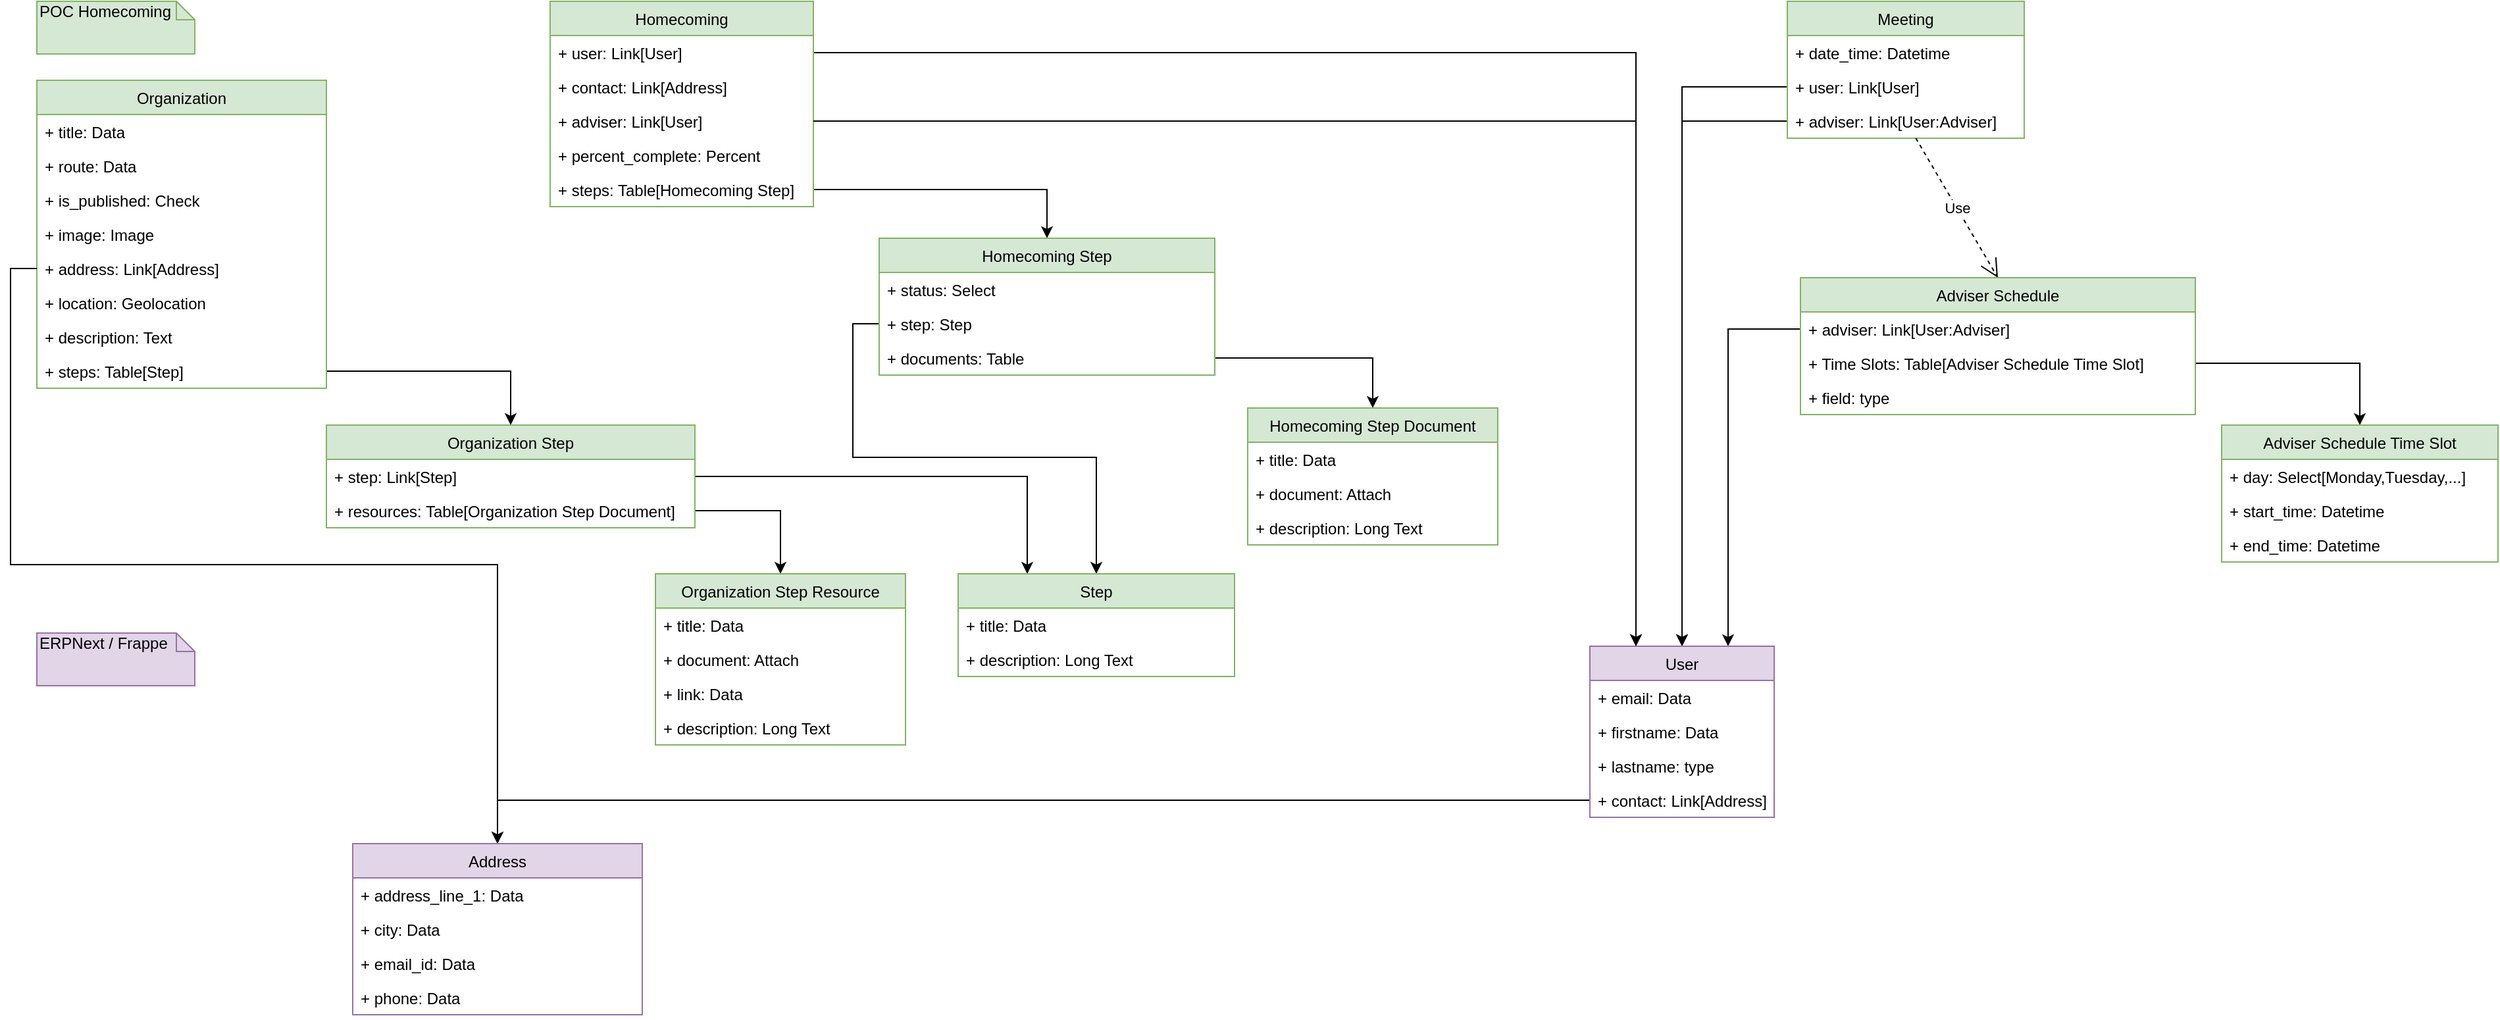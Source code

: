<mxfile version="12.9.14"><diagram id="CUa-wceZVMu4AO8y3Hg5" name="Page-1"><mxGraphModel dx="1182" dy="514" grid="1" gridSize="10" guides="1" tooltips="1" connect="1" arrows="1" fold="1" page="1" pageScale="1" pageWidth="1169" pageHeight="827" math="0" shadow="0"><root><mxCell id="0"/><mxCell id="1" parent="0"/><mxCell id="TeUuFCn307Gs_QQ1nQsQ-22" value="ERPNext / Frappe" style="shape=note;whiteSpace=wrap;html=1;size=14;verticalAlign=top;align=left;spacingTop=-6;fillColor=#e1d5e7;strokeColor=#9673a6;" parent="1" vertex="1"><mxGeometry x="40" y="520" width="120" height="40" as="geometry"/></mxCell><mxCell id="TeUuFCn307Gs_QQ1nQsQ-23" value="POC Homecoming" style="shape=note;whiteSpace=wrap;html=1;size=14;verticalAlign=top;align=left;spacingTop=-6;fillColor=#d5e8d4;strokeColor=#82b366;" parent="1" vertex="1"><mxGeometry x="40" y="40" width="120" height="40" as="geometry"/></mxCell><mxCell id="15" style="edgeStyle=orthogonalEdgeStyle;rounded=0;orthogonalLoop=1;jettySize=auto;html=1;entryX=0.5;entryY=0;entryDx=0;entryDy=0;" parent="1" source="TeUuFCn307Gs_QQ1nQsQ-11" target="TeUuFCn307Gs_QQ1nQsQ-5" edge="1"><mxGeometry relative="1" as="geometry"/></mxCell><mxCell id="17" style="edgeStyle=orthogonalEdgeStyle;rounded=0;orthogonalLoop=1;jettySize=auto;html=1;" parent="1" source="16" target="55" edge="1"><mxGeometry relative="1" as="geometry"/></mxCell><mxCell id="18" style="edgeStyle=orthogonalEdgeStyle;rounded=0;orthogonalLoop=1;jettySize=auto;html=1;exitX=1;exitY=0.5;exitDx=0;exitDy=0;entryX=0.5;entryY=0;entryDx=0;entryDy=0;" parent="1" source="8" target="10" edge="1"><mxGeometry relative="1" as="geometry"/></mxCell><mxCell id="20" style="edgeStyle=orthogonalEdgeStyle;rounded=0;orthogonalLoop=1;jettySize=auto;html=1;exitX=0;exitY=0.5;exitDx=0;exitDy=0;entryX=0.5;entryY=0;entryDx=0;entryDy=0;" parent="1" source="5" target="TeUuFCn307Gs_QQ1nQsQ-13" edge="1"><mxGeometry relative="1" as="geometry"/></mxCell><mxCell id="21" style="edgeStyle=orthogonalEdgeStyle;rounded=0;orthogonalLoop=1;jettySize=auto;html=1;exitX=0;exitY=0.5;exitDx=0;exitDy=0;entryX=0.5;entryY=0;entryDx=0;entryDy=0;" parent="1" source="4" target="TeUuFCn307Gs_QQ1nQsQ-13" edge="1"><mxGeometry relative="1" as="geometry"/></mxCell><mxCell id="22" style="edgeStyle=orthogonalEdgeStyle;rounded=0;orthogonalLoop=1;jettySize=auto;html=1;exitX=0;exitY=0.5;exitDx=0;exitDy=0;entryX=0.75;entryY=0;entryDx=0;entryDy=0;" parent="1" source="7" target="TeUuFCn307Gs_QQ1nQsQ-13" edge="1"><mxGeometry relative="1" as="geometry"/></mxCell><mxCell id="23" style="edgeStyle=orthogonalEdgeStyle;rounded=0;orthogonalLoop=1;jettySize=auto;html=1;exitX=1;exitY=0.5;exitDx=0;exitDy=0;entryX=0.25;entryY=0;entryDx=0;entryDy=0;" parent="1" source="TeUuFCn307Gs_QQ1nQsQ-10" target="TeUuFCn307Gs_QQ1nQsQ-13" edge="1"><mxGeometry relative="1" as="geometry"/></mxCell><mxCell id="26" style="edgeStyle=orthogonalEdgeStyle;rounded=0;orthogonalLoop=1;jettySize=auto;html=1;exitX=0;exitY=0.5;exitDx=0;exitDy=0;" parent="1" source="25" target="TeUuFCn307Gs_QQ1nQsQ-17" edge="1"><mxGeometry relative="1" as="geometry"/></mxCell><mxCell id="TeUuFCn307Gs_QQ1nQsQ-9" value="Homecoming" style="swimlane;fontStyle=0;childLayout=stackLayout;horizontal=1;startSize=26;fillColor=#d5e8d4;horizontalStack=0;resizeParent=1;resizeParentMax=0;resizeLast=0;collapsible=1;marginBottom=0;strokeColor=#82b366;" parent="1" vertex="1"><mxGeometry x="430" y="40" width="200" height="156" as="geometry"/></mxCell><mxCell id="TeUuFCn307Gs_QQ1nQsQ-10" value="+ user: Link[User]" style="text;strokeColor=none;fillColor=none;align=left;verticalAlign=top;spacingLeft=4;spacingRight=4;overflow=hidden;rotatable=0;points=[[0,0.5],[1,0.5]];portConstraint=eastwest;" parent="TeUuFCn307Gs_QQ1nQsQ-9" vertex="1"><mxGeometry y="26" width="200" height="26" as="geometry"/></mxCell><mxCell id="53" value="+ contact: Link[Address]" style="text;strokeColor=none;fillColor=none;align=left;verticalAlign=top;spacingLeft=4;spacingRight=4;overflow=hidden;rotatable=0;points=[[0,0.5],[1,0.5]];portConstraint=eastwest;" parent="TeUuFCn307Gs_QQ1nQsQ-9" vertex="1"><mxGeometry y="52" width="200" height="26" as="geometry"/></mxCell><mxCell id="TeUuFCn307Gs_QQ1nQsQ-12" value="+ adviser: Link[User]" style="text;strokeColor=none;fillColor=none;align=left;verticalAlign=top;spacingLeft=4;spacingRight=4;overflow=hidden;rotatable=0;points=[[0,0.5],[1,0.5]];portConstraint=eastwest;" parent="TeUuFCn307Gs_QQ1nQsQ-9" vertex="1"><mxGeometry y="78" width="200" height="26" as="geometry"/></mxCell><mxCell id="54" value="+ percent_complete: Percent" style="text;strokeColor=none;fillColor=none;align=left;verticalAlign=top;spacingLeft=4;spacingRight=4;overflow=hidden;rotatable=0;points=[[0,0.5],[1,0.5]];portConstraint=eastwest;" parent="TeUuFCn307Gs_QQ1nQsQ-9" vertex="1"><mxGeometry y="104" width="200" height="26" as="geometry"/></mxCell><mxCell id="TeUuFCn307Gs_QQ1nQsQ-11" value="+ steps: Table[Homecoming Step]" style="text;strokeColor=none;fillColor=none;align=left;verticalAlign=top;spacingLeft=4;spacingRight=4;overflow=hidden;rotatable=0;points=[[0,0.5],[1,0.5]];portConstraint=eastwest;" parent="TeUuFCn307Gs_QQ1nQsQ-9" vertex="1"><mxGeometry y="130" width="200" height="26" as="geometry"/></mxCell><mxCell id="2" value="Meeting" style="swimlane;fontStyle=0;childLayout=stackLayout;horizontal=1;startSize=26;fillColor=#d5e8d4;horizontalStack=0;resizeParent=1;resizeParentMax=0;resizeLast=0;collapsible=1;marginBottom=0;strokeColor=#82b366;" parent="1" vertex="1"><mxGeometry x="1370" y="40" width="180" height="104" as="geometry"/></mxCell><mxCell id="3" value="+ date_time: Datetime" style="text;strokeColor=none;fillColor=none;align=left;verticalAlign=top;spacingLeft=4;spacingRight=4;overflow=hidden;rotatable=0;points=[[0,0.5],[1,0.5]];portConstraint=eastwest;" parent="2" vertex="1"><mxGeometry y="26" width="180" height="26" as="geometry"/></mxCell><mxCell id="5" value="+ user: Link[User]" style="text;strokeColor=none;fillColor=none;align=left;verticalAlign=top;spacingLeft=4;spacingRight=4;overflow=hidden;rotatable=0;points=[[0,0.5],[1,0.5]];portConstraint=eastwest;" parent="2" vertex="1"><mxGeometry y="52" width="180" height="26" as="geometry"/></mxCell><mxCell id="4" value="+ adviser: Link[User:Adviser]" style="text;strokeColor=none;fillColor=none;align=left;verticalAlign=top;spacingLeft=4;spacingRight=4;overflow=hidden;rotatable=0;points=[[0,0.5],[1,0.5]];portConstraint=eastwest;" parent="2" vertex="1"><mxGeometry y="78" width="180" height="26" as="geometry"/></mxCell><mxCell id="TeUuFCn307Gs_QQ1nQsQ-1" value="Organization" style="swimlane;fontStyle=0;childLayout=stackLayout;horizontal=1;startSize=26;fillColor=#d5e8d4;horizontalStack=0;resizeParent=1;resizeParentMax=0;resizeLast=0;collapsible=1;marginBottom=0;strokeColor=#82b366;" parent="1" vertex="1"><mxGeometry x="40" y="100" width="220" height="234" as="geometry"/></mxCell><mxCell id="TeUuFCn307Gs_QQ1nQsQ-2" value="+ title: Data" style="text;strokeColor=none;fillColor=none;align=left;verticalAlign=top;spacingLeft=4;spacingRight=4;overflow=hidden;rotatable=0;points=[[0,0.5],[1,0.5]];portConstraint=eastwest;" parent="TeUuFCn307Gs_QQ1nQsQ-1" vertex="1"><mxGeometry y="26" width="220" height="26" as="geometry"/></mxCell><mxCell id="70" value="+ route: Data" style="text;strokeColor=none;fillColor=none;align=left;verticalAlign=top;spacingLeft=4;spacingRight=4;overflow=hidden;rotatable=0;points=[[0,0.5],[1,0.5]];portConstraint=eastwest;" parent="TeUuFCn307Gs_QQ1nQsQ-1" vertex="1"><mxGeometry y="52" width="220" height="26" as="geometry"/></mxCell><mxCell id="TeUuFCn307Gs_QQ1nQsQ-25" value="+ is_published: Check" style="text;strokeColor=none;fillColor=none;align=left;verticalAlign=top;spacingLeft=4;spacingRight=4;overflow=hidden;rotatable=0;points=[[0,0.5],[1,0.5]];portConstraint=eastwest;" parent="TeUuFCn307Gs_QQ1nQsQ-1" vertex="1"><mxGeometry y="78" width="220" height="26" as="geometry"/></mxCell><mxCell id="TeUuFCn307Gs_QQ1nQsQ-4" value="+ image: Image" style="text;strokeColor=none;fillColor=none;align=left;verticalAlign=top;spacingLeft=4;spacingRight=4;overflow=hidden;rotatable=0;points=[[0,0.5],[1,0.5]];portConstraint=eastwest;" parent="TeUuFCn307Gs_QQ1nQsQ-1" vertex="1"><mxGeometry y="104" width="220" height="26" as="geometry"/></mxCell><mxCell id="24" value="+ address: Link[Address]" style="text;strokeColor=none;fillColor=none;align=left;verticalAlign=top;spacingLeft=4;spacingRight=4;overflow=hidden;rotatable=0;points=[[0,0.5],[1,0.5]];portConstraint=eastwest;" parent="TeUuFCn307Gs_QQ1nQsQ-1" vertex="1"><mxGeometry y="130" width="220" height="26" as="geometry"/></mxCell><mxCell id="TeUuFCn307Gs_QQ1nQsQ-3" value="+ location: Geolocation" style="text;strokeColor=none;fillColor=none;align=left;verticalAlign=top;spacingLeft=4;spacingRight=4;overflow=hidden;rotatable=0;points=[[0,0.5],[1,0.5]];portConstraint=eastwest;" parent="TeUuFCn307Gs_QQ1nQsQ-1" vertex="1"><mxGeometry y="156" width="220" height="26" as="geometry"/></mxCell><mxCell id="TeUuFCn307Gs_QQ1nQsQ-24" value="+ description: Text" style="text;strokeColor=none;fillColor=none;align=left;verticalAlign=top;spacingLeft=4;spacingRight=4;overflow=hidden;rotatable=0;points=[[0,0.5],[1,0.5]];portConstraint=eastwest;" parent="TeUuFCn307Gs_QQ1nQsQ-1" vertex="1"><mxGeometry y="182" width="220" height="26" as="geometry"/></mxCell><mxCell id="16" value="+ steps: Table[Step]" style="text;strokeColor=none;fillColor=none;align=left;verticalAlign=top;spacingLeft=4;spacingRight=4;overflow=hidden;rotatable=0;points=[[0,0.5],[1,0.5]];portConstraint=eastwest;" parent="TeUuFCn307Gs_QQ1nQsQ-1" vertex="1"><mxGeometry y="208" width="220" height="26" as="geometry"/></mxCell><mxCell id="27" style="edgeStyle=orthogonalEdgeStyle;rounded=0;orthogonalLoop=1;jettySize=auto;html=1;exitX=0;exitY=0.5;exitDx=0;exitDy=0;" parent="1" source="24" target="TeUuFCn307Gs_QQ1nQsQ-17" edge="1"><mxGeometry relative="1" as="geometry"/></mxCell><mxCell id="TeUuFCn307Gs_QQ1nQsQ-13" value="User" style="swimlane;fontStyle=0;childLayout=stackLayout;horizontal=1;startSize=26;fillColor=#e1d5e7;horizontalStack=0;resizeParent=1;resizeParentMax=0;resizeLast=0;collapsible=1;marginBottom=0;strokeColor=#9673a6;" parent="1" vertex="1"><mxGeometry x="1220" y="530" width="140" height="130" as="geometry"/></mxCell><mxCell id="TeUuFCn307Gs_QQ1nQsQ-14" value="+ email: Data" style="text;strokeColor=none;fillColor=none;align=left;verticalAlign=top;spacingLeft=4;spacingRight=4;overflow=hidden;rotatable=0;points=[[0,0.5],[1,0.5]];portConstraint=eastwest;" parent="TeUuFCn307Gs_QQ1nQsQ-13" vertex="1"><mxGeometry y="26" width="140" height="26" as="geometry"/></mxCell><mxCell id="TeUuFCn307Gs_QQ1nQsQ-15" value="+ firstname: Data" style="text;strokeColor=none;fillColor=none;align=left;verticalAlign=top;spacingLeft=4;spacingRight=4;overflow=hidden;rotatable=0;points=[[0,0.5],[1,0.5]];portConstraint=eastwest;" parent="TeUuFCn307Gs_QQ1nQsQ-13" vertex="1"><mxGeometry y="52" width="140" height="26" as="geometry"/></mxCell><mxCell id="TeUuFCn307Gs_QQ1nQsQ-16" value="+ lastname: type" style="text;strokeColor=none;fillColor=none;align=left;verticalAlign=top;spacingLeft=4;spacingRight=4;overflow=hidden;rotatable=0;points=[[0,0.5],[1,0.5]];portConstraint=eastwest;" parent="TeUuFCn307Gs_QQ1nQsQ-13" vertex="1"><mxGeometry y="78" width="140" height="26" as="geometry"/></mxCell><mxCell id="25" value="+ contact: Link[Address]" style="text;strokeColor=none;fillColor=none;align=left;verticalAlign=top;spacingLeft=4;spacingRight=4;overflow=hidden;rotatable=0;points=[[0,0.5],[1,0.5]];portConstraint=eastwest;" parent="TeUuFCn307Gs_QQ1nQsQ-13" vertex="1"><mxGeometry y="104" width="140" height="26" as="geometry"/></mxCell><mxCell id="48" style="edgeStyle=orthogonalEdgeStyle;rounded=0;orthogonalLoop=1;jettySize=auto;html=1;entryX=0.5;entryY=0;entryDx=0;entryDy=0;exitX=1;exitY=0.5;exitDx=0;exitDy=0;" parent="1" source="57" target="28" edge="1"><mxGeometry relative="1" as="geometry"/></mxCell><mxCell id="52" style="edgeStyle=orthogonalEdgeStyle;rounded=0;orthogonalLoop=1;jettySize=auto;html=1;exitX=0;exitY=0.5;exitDx=0;exitDy=0;" parent="1" source="TeUuFCn307Gs_QQ1nQsQ-6" target="49" edge="1"><mxGeometry relative="1" as="geometry"/></mxCell><mxCell id="59" style="edgeStyle=orthogonalEdgeStyle;rounded=0;orthogonalLoop=1;jettySize=auto;html=1;exitX=1;exitY=0.5;exitDx=0;exitDy=0;entryX=0.25;entryY=0;entryDx=0;entryDy=0;" parent="1" source="56" target="49" edge="1"><mxGeometry relative="1" as="geometry"/></mxCell><mxCell id="60" value="Use" style="endArrow=open;endSize=12;dashed=1;html=1;entryX=0.5;entryY=0;entryDx=0;entryDy=0;" parent="1" source="4" target="6" edge="1"><mxGeometry width="160" relative="1" as="geometry"><mxPoint x="1410" y="260" as="sourcePoint"/><mxPoint x="1570" y="260" as="targetPoint"/></mxGeometry></mxCell><mxCell id="6" value="Adviser Schedule" style="swimlane;fontStyle=0;childLayout=stackLayout;horizontal=1;startSize=26;fillColor=#d5e8d4;horizontalStack=0;resizeParent=1;resizeParentMax=0;resizeLast=0;collapsible=1;marginBottom=0;strokeColor=#82b366;" parent="1" vertex="1"><mxGeometry x="1380" y="250" width="300" height="104" as="geometry"/></mxCell><mxCell id="7" value="+ adviser: Link[User:Adviser]" style="text;strokeColor=none;fillColor=none;align=left;verticalAlign=top;spacingLeft=4;spacingRight=4;overflow=hidden;rotatable=0;points=[[0,0.5],[1,0.5]];portConstraint=eastwest;" parent="6" vertex="1"><mxGeometry y="26" width="300" height="26" as="geometry"/></mxCell><mxCell id="8" value="+ Time Slots: Table[Adviser Schedule Time Slot]" style="text;strokeColor=none;fillColor=none;align=left;verticalAlign=top;spacingLeft=4;spacingRight=4;overflow=hidden;rotatable=0;points=[[0,0.5],[1,0.5]];portConstraint=eastwest;" parent="6" vertex="1"><mxGeometry y="52" width="300" height="26" as="geometry"/></mxCell><mxCell id="9" value="+ field: type" style="text;strokeColor=none;fillColor=none;align=left;verticalAlign=top;spacingLeft=4;spacingRight=4;overflow=hidden;rotatable=0;points=[[0,0.5],[1,0.5]];portConstraint=eastwest;" parent="6" vertex="1"><mxGeometry y="78" width="300" height="26" as="geometry"/></mxCell><mxCell id="10" value="Adviser Schedule Time Slot" style="swimlane;fontStyle=0;childLayout=stackLayout;horizontal=1;startSize=26;fillColor=#d5e8d4;horizontalStack=0;resizeParent=1;resizeParentMax=0;resizeLast=0;collapsible=1;marginBottom=0;strokeColor=#82b366;" parent="1" vertex="1"><mxGeometry x="1700" y="362" width="210" height="104" as="geometry"/></mxCell><mxCell id="11" value="+ day: Select[Monday,Tuesday,...]" style="text;strokeColor=none;fillColor=none;align=left;verticalAlign=top;spacingLeft=4;spacingRight=4;overflow=hidden;rotatable=0;points=[[0,0.5],[1,0.5]];portConstraint=eastwest;" parent="10" vertex="1"><mxGeometry y="26" width="210" height="26" as="geometry"/></mxCell><mxCell id="12" value="+ start_time: Datetime" style="text;strokeColor=none;fillColor=none;align=left;verticalAlign=top;spacingLeft=4;spacingRight=4;overflow=hidden;rotatable=0;points=[[0,0.5],[1,0.5]];portConstraint=eastwest;" parent="10" vertex="1"><mxGeometry y="52" width="210" height="26" as="geometry"/></mxCell><mxCell id="13" value="+ end_time: Datetime" style="text;strokeColor=none;fillColor=none;align=left;verticalAlign=top;spacingLeft=4;spacingRight=4;overflow=hidden;rotatable=0;points=[[0,0.5],[1,0.5]];portConstraint=eastwest;" parent="10" vertex="1"><mxGeometry y="78" width="210" height="26" as="geometry"/></mxCell><mxCell id="61" style="edgeStyle=orthogonalEdgeStyle;rounded=0;orthogonalLoop=1;jettySize=auto;html=1;exitX=1;exitY=0.5;exitDx=0;exitDy=0;entryX=0.25;entryY=0;entryDx=0;entryDy=0;" parent="1" source="TeUuFCn307Gs_QQ1nQsQ-12" target="TeUuFCn307Gs_QQ1nQsQ-13" edge="1"><mxGeometry relative="1" as="geometry"/></mxCell><mxCell id="68" style="edgeStyle=orthogonalEdgeStyle;rounded=0;orthogonalLoop=1;jettySize=auto;html=1;exitX=1;exitY=0.5;exitDx=0;exitDy=0;entryX=0.5;entryY=0;entryDx=0;entryDy=0;" parent="1" source="67" target="64" edge="1"><mxGeometry relative="1" as="geometry"/></mxCell><mxCell id="55" value="Organization Step" style="swimlane;fontStyle=0;childLayout=stackLayout;horizontal=1;startSize=26;fillColor=#d5e8d4;horizontalStack=0;resizeParent=1;resizeParentMax=0;resizeLast=0;collapsible=1;marginBottom=0;strokeColor=#82b366;" parent="1" vertex="1"><mxGeometry x="260" y="362" width="280" height="78" as="geometry"/></mxCell><mxCell id="56" value="+ step: Link[Step]" style="text;strokeColor=none;fillColor=none;align=left;verticalAlign=top;spacingLeft=4;spacingRight=4;overflow=hidden;rotatable=0;points=[[0,0.5],[1,0.5]];portConstraint=eastwest;" parent="55" vertex="1"><mxGeometry y="26" width="280" height="26" as="geometry"/></mxCell><mxCell id="57" value="+ resources: Table[Organization Step Document]" style="text;strokeColor=none;fillColor=none;align=left;verticalAlign=top;spacingLeft=4;spacingRight=4;overflow=hidden;rotatable=0;points=[[0,0.5],[1,0.5]];portConstraint=eastwest;" parent="55" vertex="1"><mxGeometry y="52" width="280" height="26" as="geometry"/></mxCell><mxCell id="TeUuFCn307Gs_QQ1nQsQ-17" value="Address" style="swimlane;fontStyle=0;childLayout=stackLayout;horizontal=1;startSize=26;fillColor=#e1d5e7;horizontalStack=0;resizeParent=1;resizeParentMax=0;resizeLast=0;collapsible=1;marginBottom=0;strokeColor=#9673a6;" parent="1" vertex="1"><mxGeometry x="280" y="680" width="220" height="130" as="geometry"/></mxCell><mxCell id="TeUuFCn307Gs_QQ1nQsQ-18" value="+ address_line_1: Data" style="text;strokeColor=none;fillColor=none;align=left;verticalAlign=top;spacingLeft=4;spacingRight=4;overflow=hidden;rotatable=0;points=[[0,0.5],[1,0.5]];portConstraint=eastwest;" parent="TeUuFCn307Gs_QQ1nQsQ-17" vertex="1"><mxGeometry y="26" width="220" height="26" as="geometry"/></mxCell><mxCell id="TeUuFCn307Gs_QQ1nQsQ-19" value="+ city: Data" style="text;strokeColor=none;fillColor=none;align=left;verticalAlign=top;spacingLeft=4;spacingRight=4;overflow=hidden;rotatable=0;points=[[0,0.5],[1,0.5]];portConstraint=eastwest;" parent="TeUuFCn307Gs_QQ1nQsQ-17" vertex="1"><mxGeometry y="52" width="220" height="26" as="geometry"/></mxCell><mxCell id="TeUuFCn307Gs_QQ1nQsQ-20" value="+ email_id: Data" style="text;strokeColor=none;fillColor=none;align=left;verticalAlign=top;spacingLeft=4;spacingRight=4;overflow=hidden;rotatable=0;points=[[0,0.5],[1,0.5]];portConstraint=eastwest;" parent="TeUuFCn307Gs_QQ1nQsQ-17" vertex="1"><mxGeometry y="78" width="220" height="26" as="geometry"/></mxCell><mxCell id="72" value="+ phone: Data" style="text;strokeColor=none;fillColor=none;align=left;verticalAlign=top;spacingLeft=4;spacingRight=4;overflow=hidden;rotatable=0;points=[[0,0.5],[1,0.5]];portConstraint=eastwest;" parent="TeUuFCn307Gs_QQ1nQsQ-17" vertex="1"><mxGeometry y="104" width="220" height="26" as="geometry"/></mxCell><mxCell id="TeUuFCn307Gs_QQ1nQsQ-5" value="Homecoming Step" style="swimlane;fontStyle=0;childLayout=stackLayout;horizontal=1;startSize=26;fillColor=#d5e8d4;horizontalStack=0;resizeParent=1;resizeParentMax=0;resizeLast=0;collapsible=1;marginBottom=0;strokeColor=#82b366;" parent="1" vertex="1"><mxGeometry x="680" y="220" width="255" height="104" as="geometry"/></mxCell><mxCell id="TeUuFCn307Gs_QQ1nQsQ-7" value="+ status: Select" style="text;strokeColor=none;fillColor=none;align=left;verticalAlign=top;spacingLeft=4;spacingRight=4;overflow=hidden;rotatable=0;points=[[0,0.5],[1,0.5]];portConstraint=eastwest;" parent="TeUuFCn307Gs_QQ1nQsQ-5" vertex="1"><mxGeometry y="26" width="255" height="26" as="geometry"/></mxCell><mxCell id="TeUuFCn307Gs_QQ1nQsQ-6" value="+ step: Step" style="text;strokeColor=none;fillColor=none;align=left;verticalAlign=top;spacingLeft=4;spacingRight=4;overflow=hidden;rotatable=0;points=[[0,0.5],[1,0.5]];portConstraint=eastwest;" parent="TeUuFCn307Gs_QQ1nQsQ-5" vertex="1"><mxGeometry y="52" width="255" height="26" as="geometry"/></mxCell><mxCell id="67" value="+ documents: Table" style="text;strokeColor=none;fillColor=none;align=left;verticalAlign=top;spacingLeft=4;spacingRight=4;overflow=hidden;rotatable=0;points=[[0,0.5],[1,0.5]];portConstraint=eastwest;" parent="TeUuFCn307Gs_QQ1nQsQ-5" vertex="1"><mxGeometry y="78" width="255" height="26" as="geometry"/></mxCell><mxCell id="64" value="Homecoming Step Document" style="swimlane;fontStyle=0;childLayout=stackLayout;horizontal=1;startSize=26;fillColor=#d5e8d4;horizontalStack=0;resizeParent=1;resizeParentMax=0;resizeLast=0;collapsible=1;marginBottom=0;strokeColor=#82b366;" parent="1" vertex="1"><mxGeometry x="960" y="349" width="190" height="104" as="geometry"/></mxCell><mxCell id="65" value="+ title: Data" style="text;strokeColor=none;fillColor=none;align=left;verticalAlign=top;spacingLeft=4;spacingRight=4;overflow=hidden;rotatable=0;points=[[0,0.5],[1,0.5]];portConstraint=eastwest;" parent="64" vertex="1"><mxGeometry y="26" width="190" height="26" as="geometry"/></mxCell><mxCell id="66" value="+ document: Attach" style="text;strokeColor=none;fillColor=none;align=left;verticalAlign=top;spacingLeft=4;spacingRight=4;overflow=hidden;rotatable=0;points=[[0,0.5],[1,0.5]];portConstraint=eastwest;" parent="64" vertex="1"><mxGeometry y="52" width="190" height="26" as="geometry"/></mxCell><mxCell id="73" value="+ description: Long Text" style="text;strokeColor=none;fillColor=none;align=left;verticalAlign=top;spacingLeft=4;spacingRight=4;overflow=hidden;rotatable=0;points=[[0,0.5],[1,0.5]];portConstraint=eastwest;" parent="64" vertex="1"><mxGeometry y="78" width="190" height="26" as="geometry"/></mxCell><mxCell id="28" value="Organization Step Resource" style="swimlane;fontStyle=0;childLayout=stackLayout;horizontal=1;startSize=26;fillColor=#d5e8d4;horizontalStack=0;resizeParent=1;resizeParentMax=0;resizeLast=0;collapsible=1;marginBottom=0;strokeColor=#82b366;" parent="1" vertex="1"><mxGeometry x="510" y="475" width="190" height="130" as="geometry"/></mxCell><mxCell id="29" value="+ title: Data" style="text;strokeColor=none;fillColor=none;align=left;verticalAlign=top;spacingLeft=4;spacingRight=4;overflow=hidden;rotatable=0;points=[[0,0.5],[1,0.5]];portConstraint=eastwest;" parent="28" vertex="1"><mxGeometry y="26" width="190" height="26" as="geometry"/></mxCell><mxCell id="62" value="+ document: Attach" style="text;strokeColor=none;fillColor=none;align=left;verticalAlign=top;spacingLeft=4;spacingRight=4;overflow=hidden;rotatable=0;points=[[0,0.5],[1,0.5]];portConstraint=eastwest;" parent="28" vertex="1"><mxGeometry y="52" width="190" height="26" as="geometry"/></mxCell><mxCell id="71" value="+ link: Data" style="text;strokeColor=none;fillColor=none;align=left;verticalAlign=top;spacingLeft=4;spacingRight=4;overflow=hidden;rotatable=0;points=[[0,0.5],[1,0.5]];portConstraint=eastwest;" parent="28" vertex="1"><mxGeometry y="78" width="190" height="26" as="geometry"/></mxCell><mxCell id="74" value="+ description: Long Text" style="text;strokeColor=none;fillColor=none;align=left;verticalAlign=top;spacingLeft=4;spacingRight=4;overflow=hidden;rotatable=0;points=[[0,0.5],[1,0.5]];portConstraint=eastwest;" parent="28" vertex="1"><mxGeometry y="104" width="190" height="26" as="geometry"/></mxCell><mxCell id="49" value="Step" style="swimlane;fontStyle=0;childLayout=stackLayout;horizontal=1;startSize=26;fillColor=#d5e8d4;horizontalStack=0;resizeParent=1;resizeParentMax=0;resizeLast=0;collapsible=1;marginBottom=0;strokeColor=#82b366;" parent="1" vertex="1"><mxGeometry x="740" y="475" width="210" height="78" as="geometry"/></mxCell><mxCell id="50" value="+ title: Data" style="text;strokeColor=none;fillColor=none;align=left;verticalAlign=top;spacingLeft=4;spacingRight=4;overflow=hidden;rotatable=0;points=[[0,0.5],[1,0.5]];portConstraint=eastwest;" parent="49" vertex="1"><mxGeometry y="26" width="210" height="26" as="geometry"/></mxCell><mxCell id="51" value="+ description: Long Text" style="text;strokeColor=none;fillColor=none;align=left;verticalAlign=top;spacingLeft=4;spacingRight=4;overflow=hidden;rotatable=0;points=[[0,0.5],[1,0.5]];portConstraint=eastwest;" parent="49" vertex="1"><mxGeometry y="52" width="210" height="26" as="geometry"/></mxCell></root></mxGraphModel></diagram></mxfile>
